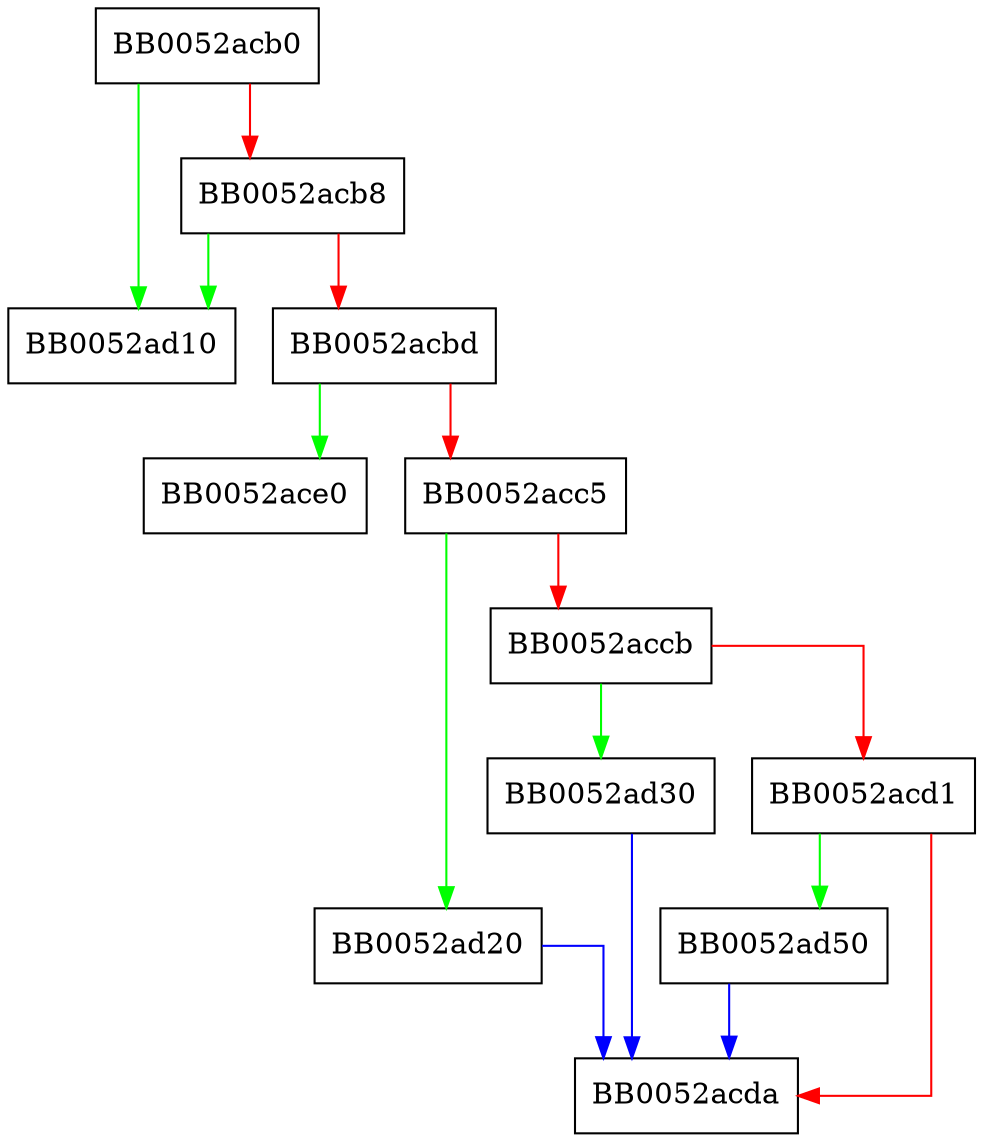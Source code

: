 digraph BIO_ADDR_copy {
  node [shape="box"];
  graph [splines=ortho];
  BB0052acb0 -> BB0052ad10 [color="green"];
  BB0052acb0 -> BB0052acb8 [color="red"];
  BB0052acb8 -> BB0052ad10 [color="green"];
  BB0052acb8 -> BB0052acbd [color="red"];
  BB0052acbd -> BB0052ace0 [color="green"];
  BB0052acbd -> BB0052acc5 [color="red"];
  BB0052acc5 -> BB0052ad20 [color="green"];
  BB0052acc5 -> BB0052accb [color="red"];
  BB0052accb -> BB0052ad30 [color="green"];
  BB0052accb -> BB0052acd1 [color="red"];
  BB0052acd1 -> BB0052ad50 [color="green"];
  BB0052acd1 -> BB0052acda [color="red"];
  BB0052ad20 -> BB0052acda [color="blue"];
  BB0052ad30 -> BB0052acda [color="blue"];
  BB0052ad50 -> BB0052acda [color="blue"];
}